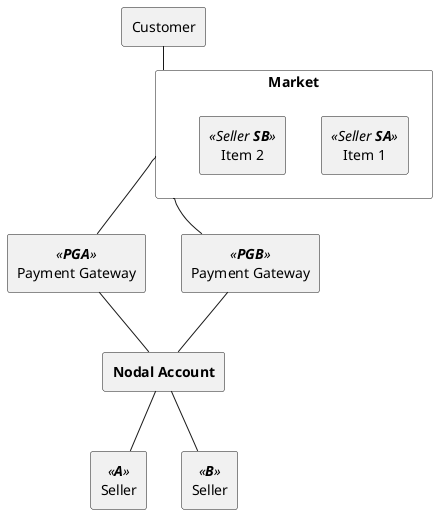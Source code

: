 @startuml

skinparam shadowing false
skinparam rectangleRoundCorner 5
skinparam rectangleBorderThickness 0.5

rectangle "Customer"

rectangle "Market" {
	rectangle "Item 1" <<Seller **SA**>>
	rectangle "Item 2" <<Seller **SB**>>
}

rectangle "Seller" <<**A**>> as SA
rectangle "Seller" <<**B**>> as SB
rectangle "Payment Gateway" <<**PGA**>> as PGA
rectangle "Payment Gateway" <<**PGB**>> as PGB
rectangle "**Nodal Account**" as Nodal

Customer -- Market
Market -- PGA
Market -- PGB
PGA -- Nodal
PGB -- Nodal
Nodal -- SA
Nodal -- SB
@enduml
